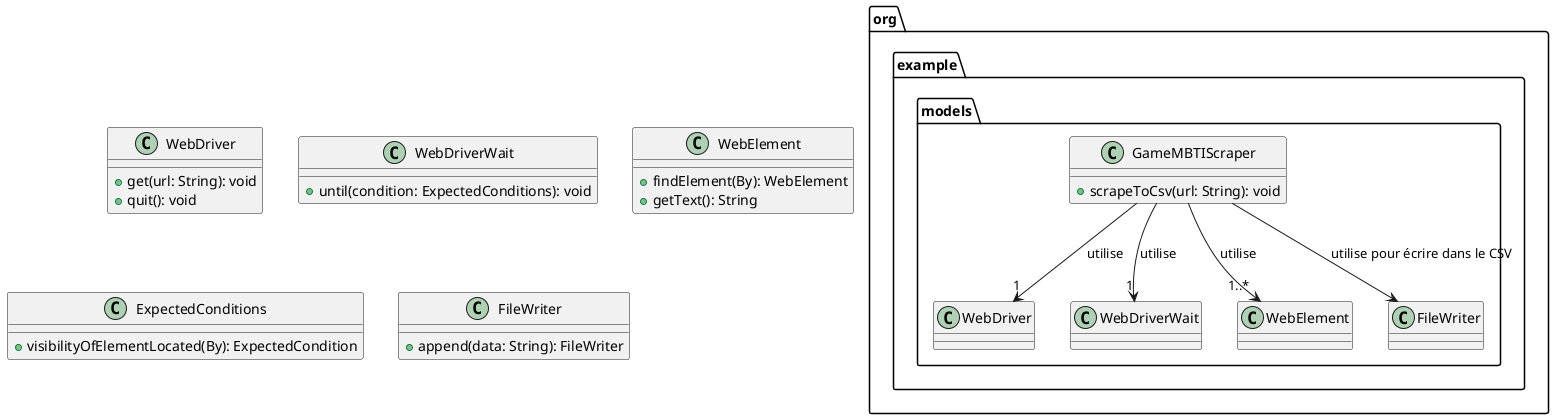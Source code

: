 @startuml

package "org.example.models" {
    class GameMBTIScraper {
        + scrapeToCsv(url: String): void
    }

    GameMBTIScraper --> "1" WebDriver : utilise
    GameMBTIScraper --> "1" WebDriverWait : utilise
    GameMBTIScraper --> "1..*" WebElement : utilise
    GameMBTIScraper --> FileWriter : utilise pour écrire dans le CSV
}

' Librairies utilisées
class WebDriver {
    + get(url: String): void
    + quit(): void
}

class WebDriverWait {
    + until(condition: ExpectedConditions): void
}

class WebElement {
    + findElement(By): WebElement
    + getText(): String
}

class ExpectedConditions {
    + visibilityOfElementLocated(By): ExpectedCondition
}

class FileWriter {
    + append(data: String): FileWriter
}

@enduml
